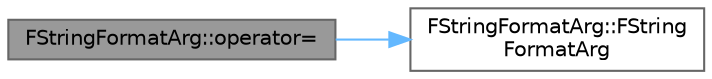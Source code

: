 digraph "FStringFormatArg::operator="
{
 // INTERACTIVE_SVG=YES
 // LATEX_PDF_SIZE
  bgcolor="transparent";
  edge [fontname=Helvetica,fontsize=10,labelfontname=Helvetica,labelfontsize=10];
  node [fontname=Helvetica,fontsize=10,shape=box,height=0.2,width=0.4];
  rankdir="LR";
  Node1 [id="Node000001",label="FStringFormatArg::operator=",height=0.2,width=0.4,color="gray40", fillcolor="grey60", style="filled", fontcolor="black",tooltip=" "];
  Node1 -> Node2 [id="edge1_Node000001_Node000002",color="steelblue1",style="solid",tooltip=" "];
  Node2 [id="Node000002",label="FStringFormatArg::FString\lFormatArg",height=0.2,width=0.4,color="grey40", fillcolor="white", style="filled",URL="$df/d15/structFStringFormatArg.html#a577e5443cda4e77d6a61ae5f641342ec",tooltip="Not default constructible."];
}
